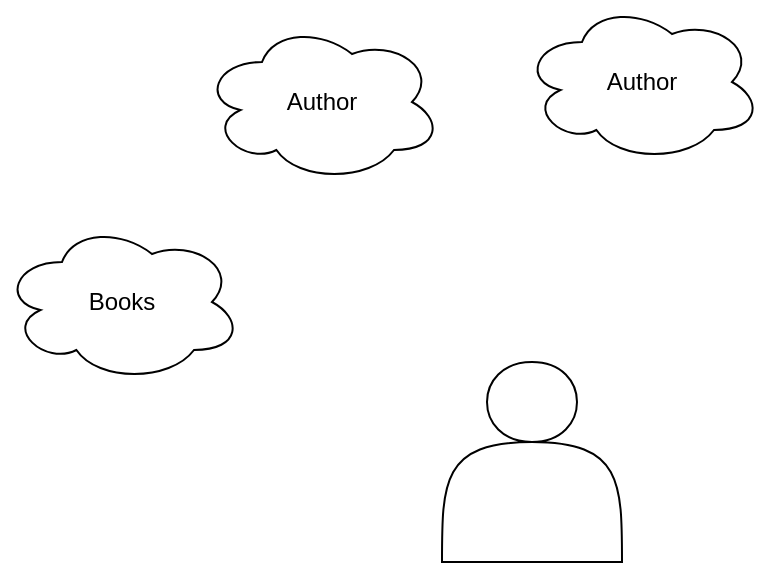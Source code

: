 <mxfile>
    <diagram id="gEM2mY6XV3RI86AcLjMt" name="Page-1">
        <mxGraphModel dx="696" dy="575" grid="1" gridSize="10" guides="1" tooltips="1" connect="1" arrows="1" fold="1" page="1" pageScale="1" pageWidth="827" pageHeight="1169" math="0" shadow="0">
            <root>
                <mxCell id="0"/>
                <mxCell id="1" parent="0"/>
                <mxCell id="2" value="" style="shape=actor;whiteSpace=wrap;html=1;" vertex="1" parent="1">
                    <mxGeometry x="290" y="460" width="90" height="100" as="geometry"/>
                </mxCell>
                <mxCell id="3" value="Books" style="ellipse;shape=cloud;whiteSpace=wrap;html=1;" vertex="1" parent="1">
                    <mxGeometry x="70" y="390" width="120" height="80" as="geometry"/>
                </mxCell>
                <mxCell id="4" value="Author" style="ellipse;shape=cloud;whiteSpace=wrap;html=1;" vertex="1" parent="1">
                    <mxGeometry x="170" y="290" width="120" height="80" as="geometry"/>
                </mxCell>
                <mxCell id="5" value="Author" style="ellipse;shape=cloud;whiteSpace=wrap;html=1;" vertex="1" parent="1">
                    <mxGeometry x="330" y="280" width="120" height="80" as="geometry"/>
                </mxCell>
            </root>
        </mxGraphModel>
    </diagram>
</mxfile>
